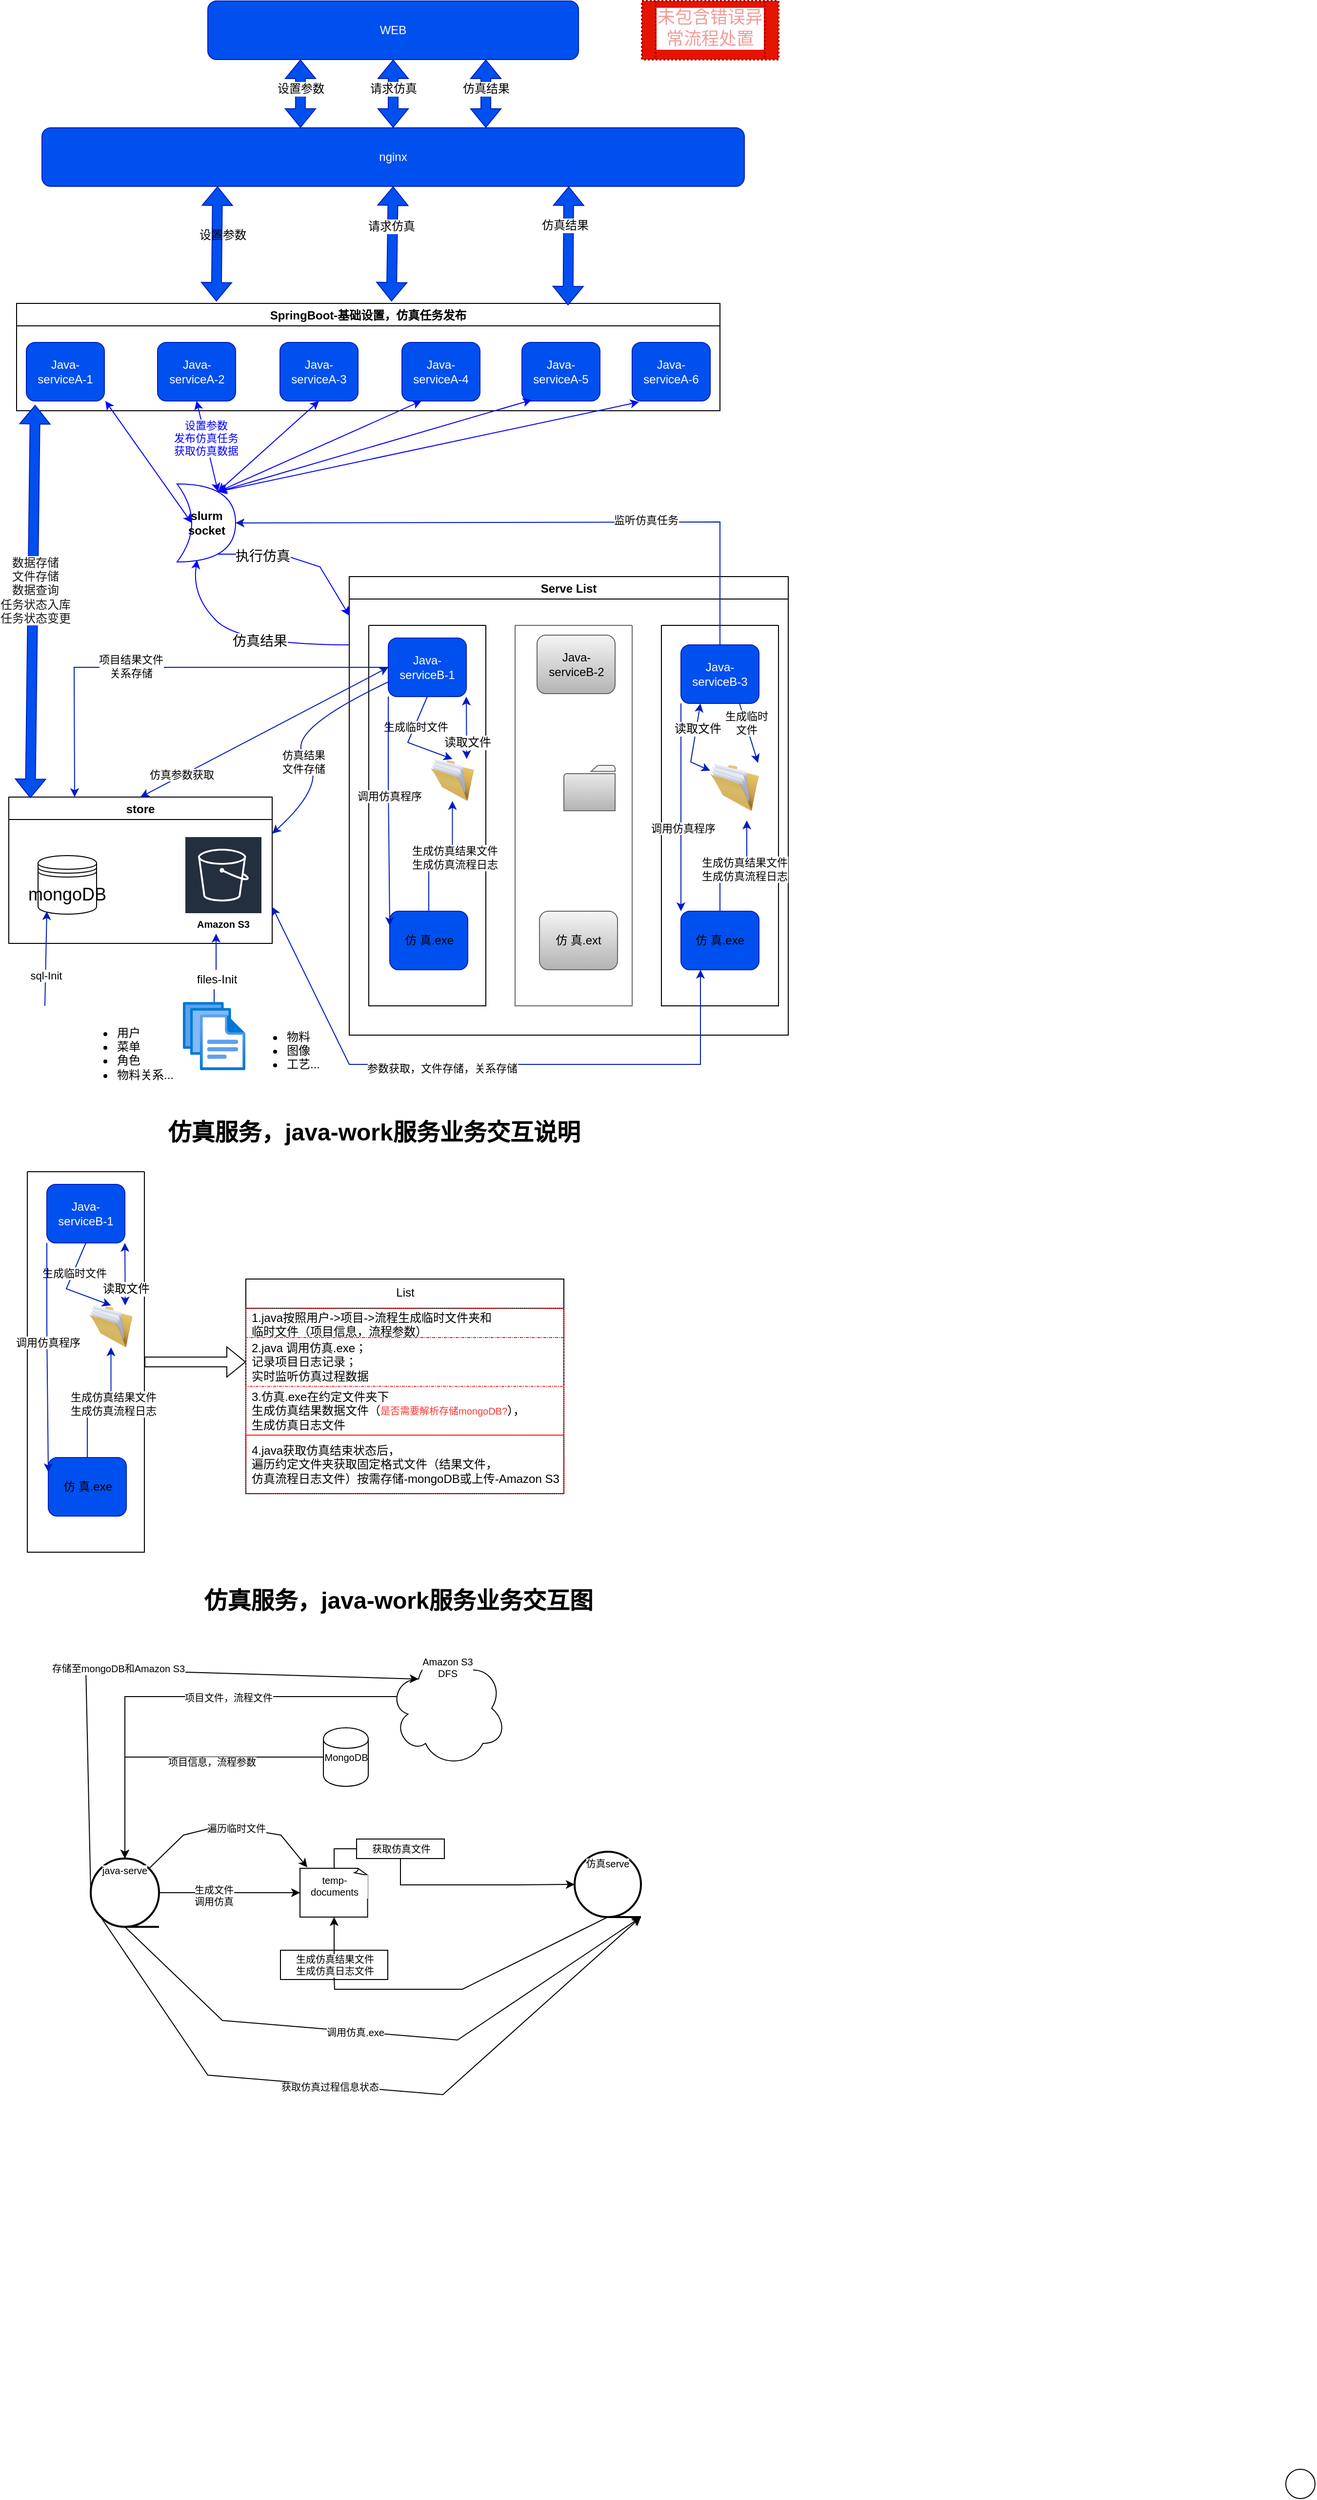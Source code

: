<mxfile version="15.6.6" type="github">
  <diagram id="dEZNfELn5UutX3Va-8kG" name="Page-1">
    <mxGraphModel dx="1350" dy="805" grid="1" gridSize="10" guides="1" tooltips="1" connect="1" arrows="1" fold="1" page="1" pageScale="1" pageWidth="827" pageHeight="1169" math="0" shadow="0">
      <root>
        <mxCell id="0" />
        <mxCell id="1" parent="0" />
        <mxCell id="LqX_0N46ASxj5lr8gC6G-1" value="WEB" style="rounded=1;whiteSpace=wrap;html=1;fontColor=#ffffff;strokeColor=#001DBC;fillColor=#0050ef;" vertex="1" parent="1">
          <mxGeometry x="215" y="50" width="380" height="60" as="geometry" />
        </mxCell>
        <mxCell id="LqX_0N46ASxj5lr8gC6G-2" value="store" style="swimlane;fontColor=default;strokeColor=default;fillColor=default;" vertex="1" parent="1">
          <mxGeometry x="11" y="866" width="270" height="150" as="geometry" />
        </mxCell>
        <mxCell id="LqX_0N46ASxj5lr8gC6G-3" value="mongoDB" style="shape=datastore;whiteSpace=wrap;html=1;fontSize=18;fillColor=default;strokeColor=default;fontColor=default;" vertex="1" parent="LqX_0N46ASxj5lr8gC6G-2">
          <mxGeometry x="30" y="60" width="60" height="60" as="geometry" />
        </mxCell>
        <mxCell id="LqX_0N46ASxj5lr8gC6G-4" value="Amazon S3" style="sketch=0;outlineConnect=0;fontColor=default;gradientColor=none;strokeColor=#ffffff;fillColor=#232F3E;dashed=0;verticalLabelPosition=middle;verticalAlign=bottom;align=center;html=1;whiteSpace=wrap;fontSize=10;fontStyle=1;spacing=3;shape=mxgraph.aws4.productIcon;prIcon=mxgraph.aws4.s3;" vertex="1" parent="LqX_0N46ASxj5lr8gC6G-2">
          <mxGeometry x="180" y="40" width="80" height="100" as="geometry" />
        </mxCell>
        <mxCell id="LqX_0N46ASxj5lr8gC6G-5" value="nginx" style="rounded=1;whiteSpace=wrap;html=1;fontColor=#ffffff;strokeColor=#001DBC;fillColor=#0050ef;" vertex="1" parent="1">
          <mxGeometry x="45" y="180" width="720" height="60" as="geometry" />
        </mxCell>
        <mxCell id="LqX_0N46ASxj5lr8gC6G-6" value="SpringBoot-基础设置，仿真任务发布" style="swimlane;fontColor=default;strokeColor=default;fillColor=default;" vertex="1" parent="1">
          <mxGeometry x="19" y="360" width="721" height="110" as="geometry" />
        </mxCell>
        <mxCell id="LqX_0N46ASxj5lr8gC6G-7" value="Java-serviceA-1" style="rounded=1;whiteSpace=wrap;html=1;fontColor=#ffffff;strokeColor=#001DBC;fillColor=#0050ef;" vertex="1" parent="LqX_0N46ASxj5lr8gC6G-6">
          <mxGeometry x="10" y="40" width="80" height="60" as="geometry" />
        </mxCell>
        <mxCell id="LqX_0N46ASxj5lr8gC6G-8" value="Java-serviceA-2" style="rounded=1;whiteSpace=wrap;html=1;fontColor=#ffffff;strokeColor=#001DBC;fillColor=#0050ef;" vertex="1" parent="LqX_0N46ASxj5lr8gC6G-6">
          <mxGeometry x="144.5" y="40" width="80" height="60" as="geometry" />
        </mxCell>
        <mxCell id="LqX_0N46ASxj5lr8gC6G-9" value="Java-serviceA-3" style="rounded=1;whiteSpace=wrap;html=1;fontColor=#ffffff;strokeColor=#001DBC;fillColor=#0050ef;" vertex="1" parent="LqX_0N46ASxj5lr8gC6G-6">
          <mxGeometry x="270" y="40" width="80" height="60" as="geometry" />
        </mxCell>
        <mxCell id="LqX_0N46ASxj5lr8gC6G-10" value="Java-serviceA-6" style="rounded=1;whiteSpace=wrap;html=1;fontColor=#ffffff;strokeColor=#001DBC;fillColor=#0050ef;" vertex="1" parent="LqX_0N46ASxj5lr8gC6G-6">
          <mxGeometry x="631" y="40" width="80" height="60" as="geometry" />
        </mxCell>
        <mxCell id="LqX_0N46ASxj5lr8gC6G-11" value="Java-serviceA-5" style="rounded=1;whiteSpace=wrap;html=1;fontColor=#ffffff;strokeColor=#001DBC;fillColor=#0050ef;" vertex="1" parent="LqX_0N46ASxj5lr8gC6G-6">
          <mxGeometry x="518" y="40" width="80" height="60" as="geometry" />
        </mxCell>
        <mxCell id="LqX_0N46ASxj5lr8gC6G-12" value="Java-serviceA-4" style="rounded=1;whiteSpace=wrap;html=1;fontColor=#ffffff;strokeColor=#001DBC;fillColor=#0050ef;" vertex="1" parent="LqX_0N46ASxj5lr8gC6G-6">
          <mxGeometry x="395" y="40" width="80" height="60" as="geometry" />
        </mxCell>
        <mxCell id="LqX_0N46ASxj5lr8gC6G-13" value="Serve List" style="swimlane;fontColor=default;strokeColor=default;fillColor=default;" vertex="1" parent="1">
          <mxGeometry x="360" y="640" width="450" height="470" as="geometry" />
        </mxCell>
        <mxCell id="LqX_0N46ASxj5lr8gC6G-14" value="" style="swimlane;startSize=0;fontColor=#333333;strokeColor=#666666;fillColor=#E6E6E6;" vertex="1" parent="LqX_0N46ASxj5lr8gC6G-13">
          <mxGeometry x="170" y="50" width="120" height="390" as="geometry" />
        </mxCell>
        <mxCell id="LqX_0N46ASxj5lr8gC6G-15" value="Java-serviceB-2" style="rounded=1;whiteSpace=wrap;html=1;strokeColor=#666666;fillColor=#f5f5f5;gradientColor=#b3b3b3;fontColor=default;" vertex="1" parent="LqX_0N46ASxj5lr8gC6G-14">
          <mxGeometry x="22.5" y="10" width="80" height="60" as="geometry" />
        </mxCell>
        <mxCell id="LqX_0N46ASxj5lr8gC6G-16" value="仿 真.ext" style="rounded=1;whiteSpace=wrap;html=1;strokeColor=#666666;fillColor=#f5f5f5;gradientColor=#b3b3b3;fontColor=default;" vertex="1" parent="LqX_0N46ASxj5lr8gC6G-14">
          <mxGeometry x="25" y="293" width="80" height="60" as="geometry" />
        </mxCell>
        <mxCell id="LqX_0N46ASxj5lr8gC6G-17" value="" style="sketch=0;pointerEvents=1;shadow=0;dashed=0;html=1;strokeColor=#666666;fillColor=#f5f5f5;labelPosition=center;verticalLabelPosition=bottom;verticalAlign=top;outlineConnect=0;align=center;shape=mxgraph.office.concepts.folder;dashPattern=1 1;labelBackgroundColor=#ffffff;gradientColor=#b3b3b3;fontColor=default;" vertex="1" parent="LqX_0N46ASxj5lr8gC6G-14">
          <mxGeometry x="50" y="143.5" width="52.5" height="46.5" as="geometry" />
        </mxCell>
        <mxCell id="LqX_0N46ASxj5lr8gC6G-18" value="" style="swimlane;startSize=0;fontColor=default;strokeColor=default;fillColor=default;" vertex="1" parent="LqX_0N46ASxj5lr8gC6G-13">
          <mxGeometry x="20" y="50" width="120" height="390" as="geometry" />
        </mxCell>
        <mxCell id="LqX_0N46ASxj5lr8gC6G-19" value="Java-serviceB-1" style="rounded=1;whiteSpace=wrap;html=1;fontColor=#ffffff;strokeColor=#001DBC;fillColor=#0050ef;" vertex="1" parent="LqX_0N46ASxj5lr8gC6G-18">
          <mxGeometry x="20" y="13" width="80" height="60" as="geometry" />
        </mxCell>
        <mxCell id="LqX_0N46ASxj5lr8gC6G-20" value="" style="edgeStyle=orthogonalEdgeStyle;rounded=0;orthogonalLoop=1;jettySize=auto;html=1;labelBackgroundColor=default;fontColor=default;strokeColor=#001DBC;fillColor=#0050ef;" edge="1" parent="LqX_0N46ASxj5lr8gC6G-18" source="LqX_0N46ASxj5lr8gC6G-22" target="LqX_0N46ASxj5lr8gC6G-23">
          <mxGeometry relative="1" as="geometry" />
        </mxCell>
        <mxCell id="LqX_0N46ASxj5lr8gC6G-21" value="生成仿真结果文件&lt;br&gt;生成仿真流程日志" style="edgeLabel;html=1;align=center;verticalAlign=middle;resizable=0;points=[];fontColor=default;" vertex="1" connectable="0" parent="LqX_0N46ASxj5lr8gC6G-20">
          <mxGeometry x="0.181" y="-2" relative="1" as="geometry">
            <mxPoint y="1" as="offset" />
          </mxGeometry>
        </mxCell>
        <mxCell id="LqX_0N46ASxj5lr8gC6G-22" value="仿 真.exe" style="rounded=1;whiteSpace=wrap;html=1;fontColor=default;strokeColor=#001DBC;fillColor=#0050ef;" vertex="1" parent="LqX_0N46ASxj5lr8gC6G-18">
          <mxGeometry x="21.5" y="293" width="80" height="60" as="geometry" />
        </mxCell>
        <mxCell id="LqX_0N46ASxj5lr8gC6G-23" value="" style="image;html=1;image=img/lib/clip_art/general/Full_Folder_128x128.png;shadow=0;dashed=0;labelBackgroundColor=#ffffff;fontColor=default;strokeColor=default;strokeWidth=2;fillColor=none;verticalAlign=top;" vertex="1" parent="LqX_0N46ASxj5lr8gC6G-18">
          <mxGeometry x="56.5" y="137" width="58.5" height="43" as="geometry" />
        </mxCell>
        <mxCell id="LqX_0N46ASxj5lr8gC6G-24" value="" style="endArrow=classic;html=1;rounded=0;labelBackgroundColor=default;fontColor=default;strokeColor=#001DBC;exitX=0.5;exitY=1;exitDx=0;exitDy=0;entryX=0.5;entryY=0;entryDx=0;entryDy=0;fillColor=#0050ef;" edge="1" parent="LqX_0N46ASxj5lr8gC6G-18" source="LqX_0N46ASxj5lr8gC6G-19" target="LqX_0N46ASxj5lr8gC6G-23">
          <mxGeometry width="50" height="50" relative="1" as="geometry">
            <mxPoint x="82.5" y="87" as="sourcePoint" />
            <mxPoint x="22.5" y="137" as="targetPoint" />
            <Array as="points">
              <mxPoint x="40" y="120" />
            </Array>
          </mxGeometry>
        </mxCell>
        <mxCell id="LqX_0N46ASxj5lr8gC6G-25" value="生成临时文件" style="edgeLabel;html=1;align=center;verticalAlign=middle;resizable=0;points=[];fontColor=default;labelBackgroundColor=default;" vertex="1" connectable="0" parent="LqX_0N46ASxj5lr8gC6G-24">
          <mxGeometry x="-0.343" y="1" relative="1" as="geometry">
            <mxPoint as="offset" />
          </mxGeometry>
        </mxCell>
        <mxCell id="LqX_0N46ASxj5lr8gC6G-26" value="" style="endArrow=classic;html=1;rounded=0;labelBackgroundColor=default;fontColor=default;strokeColor=#001DBC;exitX=0;exitY=1;exitDx=0;exitDy=0;entryX=0;entryY=0.25;entryDx=0;entryDy=0;fillColor=#0050ef;" edge="1" parent="LqX_0N46ASxj5lr8gC6G-18" source="LqX_0N46ASxj5lr8gC6G-19" target="LqX_0N46ASxj5lr8gC6G-22">
          <mxGeometry width="50" height="50" relative="1" as="geometry">
            <mxPoint x="70" y="200" as="sourcePoint" />
            <mxPoint x="20" y="250" as="targetPoint" />
            <Array as="points">
              <mxPoint x="20" y="160" />
            </Array>
          </mxGeometry>
        </mxCell>
        <mxCell id="LqX_0N46ASxj5lr8gC6G-27" value="调用仿真程序" style="edgeLabel;html=1;align=center;verticalAlign=middle;resizable=0;points=[];fontColor=default;" vertex="1" connectable="0" parent="LqX_0N46ASxj5lr8gC6G-26">
          <mxGeometry x="-0.132" y="1" relative="1" as="geometry">
            <mxPoint as="offset" />
          </mxGeometry>
        </mxCell>
        <mxCell id="LqX_0N46ASxj5lr8gC6G-28" value="" style="endArrow=classic;startArrow=classic;html=1;rounded=0;labelBackgroundColor=default;fontSize=12;fontColor=default;strokeColor=#001DBC;entryX=1;entryY=1;entryDx=0;entryDy=0;exitX=0.75;exitY=0;exitDx=0;exitDy=0;fillColor=#0050ef;" edge="1" parent="LqX_0N46ASxj5lr8gC6G-18" source="LqX_0N46ASxj5lr8gC6G-23" target="LqX_0N46ASxj5lr8gC6G-19">
          <mxGeometry width="50" height="50" relative="1" as="geometry">
            <mxPoint x="90" y="130" as="sourcePoint" />
            <mxPoint x="140" y="80" as="targetPoint" />
          </mxGeometry>
        </mxCell>
        <mxCell id="LqX_0N46ASxj5lr8gC6G-29" value="读取文件" style="edgeLabel;html=1;align=center;verticalAlign=middle;resizable=0;points=[];fontSize=12;fontColor=default;labelBackgroundColor=default;" vertex="1" connectable="0" parent="LqX_0N46ASxj5lr8gC6G-28">
          <mxGeometry x="-0.446" relative="1" as="geometry">
            <mxPoint as="offset" />
          </mxGeometry>
        </mxCell>
        <mxCell id="LqX_0N46ASxj5lr8gC6G-30" value="" style="swimlane;startSize=0;fontColor=default;strokeColor=default;fillColor=default;" vertex="1" parent="LqX_0N46ASxj5lr8gC6G-13">
          <mxGeometry x="320" y="50" width="120" height="390" as="geometry" />
        </mxCell>
        <mxCell id="LqX_0N46ASxj5lr8gC6G-31" value="Java-serviceB-3" style="rounded=1;whiteSpace=wrap;html=1;strokeColor=#001DBC;fillColor=#0050ef;fontColor=#ffffff;" vertex="1" parent="LqX_0N46ASxj5lr8gC6G-30">
          <mxGeometry x="20" y="20" width="80" height="60" as="geometry" />
        </mxCell>
        <mxCell id="LqX_0N46ASxj5lr8gC6G-32" value="仿 真.exe" style="rounded=1;whiteSpace=wrap;html=1;strokeColor=#001DBC;fillColor=#0050ef;fontColor=default;" vertex="1" parent="LqX_0N46ASxj5lr8gC6G-30">
          <mxGeometry x="20" y="293" width="80" height="60" as="geometry" />
        </mxCell>
        <mxCell id="LqX_0N46ASxj5lr8gC6G-33" value="" style="image;html=1;image=img/lib/clip_art/general/Full_Folder_128x128.png;shadow=0;dashed=0;labelBackgroundColor=#ffffff;fontColor=default;strokeColor=default;strokeWidth=2;fillColor=none;verticalAlign=top;" vertex="1" parent="LqX_0N46ASxj5lr8gC6G-30">
          <mxGeometry x="50" y="132" width="50" height="68" as="geometry" />
        </mxCell>
        <mxCell id="LqX_0N46ASxj5lr8gC6G-34" value="" style="endArrow=classic;html=1;rounded=0;labelBackgroundColor=default;fontColor=default;strokeColor=#001DBC;exitX=0.75;exitY=1;exitDx=0;exitDy=0;entryX=0.98;entryY=0.132;entryDx=0;entryDy=0;fillColor=#0050ef;entryPerimeter=0;" edge="1" parent="LqX_0N46ASxj5lr8gC6G-30" source="LqX_0N46ASxj5lr8gC6G-31" target="LqX_0N46ASxj5lr8gC6G-33">
          <mxGeometry width="50" height="50" relative="1" as="geometry">
            <mxPoint x="69.25" y="90" as="sourcePoint" />
            <mxPoint x="100" y="154" as="targetPoint" />
          </mxGeometry>
        </mxCell>
        <mxCell id="LqX_0N46ASxj5lr8gC6G-35" value="生成临时&lt;br&gt;文件" style="edgeLabel;html=1;align=center;verticalAlign=middle;resizable=0;points=[];fontColor=default;labelBackgroundColor=default;" vertex="1" connectable="0" parent="LqX_0N46ASxj5lr8gC6G-34">
          <mxGeometry x="-0.343" y="1" relative="1" as="geometry">
            <mxPoint as="offset" />
          </mxGeometry>
        </mxCell>
        <mxCell id="LqX_0N46ASxj5lr8gC6G-36" value="" style="edgeStyle=orthogonalEdgeStyle;rounded=0;orthogonalLoop=1;jettySize=auto;html=1;labelBackgroundColor=default;fontColor=default;strokeColor=#001DBC;fillColor=#0050ef;entryX=0.75;entryY=1;entryDx=0;entryDy=0;exitX=0.5;exitY=0;exitDx=0;exitDy=0;" edge="1" parent="LqX_0N46ASxj5lr8gC6G-30" source="LqX_0N46ASxj5lr8gC6G-32" target="LqX_0N46ASxj5lr8gC6G-33">
          <mxGeometry relative="1" as="geometry">
            <mxPoint x="50" y="303" as="sourcePoint" />
            <mxPoint x="79.3" y="190" as="targetPoint" />
          </mxGeometry>
        </mxCell>
        <mxCell id="LqX_0N46ASxj5lr8gC6G-37" value="生成仿真结果文件&lt;br&gt;生成仿真流程日志" style="edgeLabel;html=1;align=center;verticalAlign=middle;resizable=0;points=[];fontColor=default;" vertex="1" connectable="0" parent="LqX_0N46ASxj5lr8gC6G-36">
          <mxGeometry x="0.181" y="-2" relative="1" as="geometry">
            <mxPoint y="1" as="offset" />
          </mxGeometry>
        </mxCell>
        <mxCell id="LqX_0N46ASxj5lr8gC6G-38" value="" style="endArrow=classic;html=1;rounded=0;labelBackgroundColor=default;fontColor=default;strokeColor=#001DBC;exitX=0;exitY=1;exitDx=0;exitDy=0;entryX=0;entryY=0;entryDx=0;entryDy=0;fillColor=#0050ef;" edge="1" parent="LqX_0N46ASxj5lr8gC6G-30" source="LqX_0N46ASxj5lr8gC6G-31" target="LqX_0N46ASxj5lr8gC6G-32">
          <mxGeometry width="50" height="50" relative="1" as="geometry">
            <mxPoint x="60" y="130" as="sourcePoint" />
            <mxPoint x="10" y="180" as="targetPoint" />
          </mxGeometry>
        </mxCell>
        <mxCell id="LqX_0N46ASxj5lr8gC6G-39" value="调用仿真程序" style="edgeLabel;html=1;align=center;verticalAlign=middle;resizable=0;points=[];fontColor=default;" vertex="1" connectable="0" parent="LqX_0N46ASxj5lr8gC6G-38">
          <mxGeometry x="0.202" y="2" relative="1" as="geometry">
            <mxPoint as="offset" />
          </mxGeometry>
        </mxCell>
        <mxCell id="LqX_0N46ASxj5lr8gC6G-40" value="" style="endArrow=classic;startArrow=classic;html=1;rounded=0;labelBackgroundColor=default;fontSize=12;fontColor=default;strokeColor=#001DBC;entryX=0.25;entryY=1;entryDx=0;entryDy=0;fillColor=#0050ef;exitX=0;exitY=0.25;exitDx=0;exitDy=0;" edge="1" parent="LqX_0N46ASxj5lr8gC6G-30" source="LqX_0N46ASxj5lr8gC6G-33" target="LqX_0N46ASxj5lr8gC6G-31">
          <mxGeometry width="50" height="50" relative="1" as="geometry">
            <mxPoint x="30" y="150" as="sourcePoint" />
            <mxPoint x="80" y="100" as="targetPoint" />
            <Array as="points">
              <mxPoint x="30" y="140" />
            </Array>
          </mxGeometry>
        </mxCell>
        <mxCell id="LqX_0N46ASxj5lr8gC6G-41" value="读取文件" style="edgeLabel;html=1;align=center;verticalAlign=middle;resizable=0;points=[];fontSize=12;fontColor=default;labelBackgroundColor=default;" vertex="1" connectable="0" parent="LqX_0N46ASxj5lr8gC6G-40">
          <mxGeometry x="0.378" relative="1" as="geometry">
            <mxPoint x="1" as="offset" />
          </mxGeometry>
        </mxCell>
        <mxCell id="LqX_0N46ASxj5lr8gC6G-45" value="" style="shape=flexArrow;endArrow=classic;startArrow=classic;html=1;rounded=0;labelBackgroundColor=default;fontColor=default;strokeColor=#001DBC;entryX=0.5;entryY=1;entryDx=0;entryDy=0;fillColor=#0050ef;" edge="1" parent="1" source="LqX_0N46ASxj5lr8gC6G-5" target="LqX_0N46ASxj5lr8gC6G-1">
          <mxGeometry width="100" height="100" relative="1" as="geometry">
            <mxPoint x="355" y="240" as="sourcePoint" />
            <mxPoint x="455" y="140" as="targetPoint" />
          </mxGeometry>
        </mxCell>
        <mxCell id="LqX_0N46ASxj5lr8gC6G-46" value="请求仿真" style="edgeLabel;html=1;align=center;verticalAlign=middle;resizable=0;points=[];fontSize=12;fontColor=default;labelBackgroundColor=default;" vertex="1" connectable="0" parent="LqX_0N46ASxj5lr8gC6G-45">
          <mxGeometry x="0.286" y="-4" relative="1" as="geometry">
            <mxPoint x="-4" y="5" as="offset" />
          </mxGeometry>
        </mxCell>
        <mxCell id="LqX_0N46ASxj5lr8gC6G-47" value="" style="shape=flexArrow;endArrow=classic;startArrow=classic;html=1;rounded=0;labelBackgroundColor=default;fontColor=default;strokeColor=#001DBC;entryX=0.5;entryY=1;entryDx=0;entryDy=0;fillColor=#0050ef;" edge="1" parent="1">
          <mxGeometry width="100" height="100" relative="1" as="geometry">
            <mxPoint x="500" y="180" as="sourcePoint" />
            <mxPoint x="500" y="110" as="targetPoint" />
          </mxGeometry>
        </mxCell>
        <mxCell id="LqX_0N46ASxj5lr8gC6G-48" value="仿真结果" style="edgeLabel;html=1;align=center;verticalAlign=middle;resizable=0;points=[];fontSize=12;fontColor=default;labelBackgroundColor=default;" vertex="1" connectable="0" parent="LqX_0N46ASxj5lr8gC6G-47">
          <mxGeometry x="0.629" y="-8" relative="1" as="geometry">
            <mxPoint x="-8" y="17" as="offset" />
          </mxGeometry>
        </mxCell>
        <mxCell id="LqX_0N46ASxj5lr8gC6G-49" value="" style="shape=flexArrow;endArrow=classic;startArrow=classic;html=1;rounded=0;labelBackgroundColor=default;fontColor=default;strokeColor=#001DBC;entryX=0.5;entryY=1;entryDx=0;entryDy=0;exitX=0.533;exitY=-0.018;exitDx=0;exitDy=0;fillColor=#0050ef;exitPerimeter=0;" edge="1" parent="1" source="LqX_0N46ASxj5lr8gC6G-6" target="LqX_0N46ASxj5lr8gC6G-5">
          <mxGeometry width="100" height="100" relative="1" as="geometry">
            <mxPoint x="300" y="350" as="sourcePoint" />
            <mxPoint x="400" y="250" as="targetPoint" />
          </mxGeometry>
        </mxCell>
        <mxCell id="LqX_0N46ASxj5lr8gC6G-50" value="请求仿真" style="edgeLabel;html=1;align=center;verticalAlign=middle;resizable=0;points=[];fontSize=12;fontColor=default;" vertex="1" connectable="0" parent="LqX_0N46ASxj5lr8gC6G-49">
          <mxGeometry x="0.305" y="2" relative="1" as="geometry">
            <mxPoint as="offset" />
          </mxGeometry>
        </mxCell>
        <mxCell id="LqX_0N46ASxj5lr8gC6G-51" value="" style="shape=flexArrow;endArrow=classic;startArrow=classic;html=1;rounded=0;labelBackgroundColor=default;fontColor=default;strokeColor=#001DBC;entryX=0.75;entryY=1;entryDx=0;entryDy=0;exitX=0.784;exitY=0.018;exitDx=0;exitDy=0;fillColor=#0050ef;exitPerimeter=0;" edge="1" parent="1" source="LqX_0N46ASxj5lr8gC6G-6" target="LqX_0N46ASxj5lr8gC6G-5">
          <mxGeometry width="100" height="100" relative="1" as="geometry">
            <mxPoint x="400" y="350" as="sourcePoint" />
            <mxPoint x="500" y="250" as="targetPoint" />
          </mxGeometry>
        </mxCell>
        <mxCell id="LqX_0N46ASxj5lr8gC6G-52" value="仿真结果" style="edgeLabel;html=1;align=center;verticalAlign=middle;resizable=0;points=[];fontSize=12;fontColor=default;" vertex="1" connectable="0" parent="LqX_0N46ASxj5lr8gC6G-51">
          <mxGeometry x="0.344" y="4" relative="1" as="geometry">
            <mxPoint as="offset" />
          </mxGeometry>
        </mxCell>
        <mxCell id="LqX_0N46ASxj5lr8gC6G-55" value="" style="curved=1;endArrow=classic;html=1;rounded=0;labelBackgroundColor=default;fontColor=default;strokeColor=#001DBC;exitX=0;exitY=0.75;exitDx=0;exitDy=0;entryX=1;entryY=0.25;entryDx=0;entryDy=0;fillColor=#0050ef;" edge="1" parent="1" source="LqX_0N46ASxj5lr8gC6G-19" target="LqX_0N46ASxj5lr8gC6G-2">
          <mxGeometry width="50" height="50" relative="1" as="geometry">
            <mxPoint x="340" y="800" as="sourcePoint" />
            <mxPoint x="290" y="850" as="targetPoint" />
            <Array as="points">
              <mxPoint x="290" y="800" />
              <mxPoint x="340" y="850" />
            </Array>
          </mxGeometry>
        </mxCell>
        <mxCell id="LqX_0N46ASxj5lr8gC6G-56" value="仿真结果&lt;br&gt;文件存储" style="edgeLabel;html=1;align=center;verticalAlign=middle;resizable=0;points=[];fontColor=default;" vertex="1" connectable="0" parent="LqX_0N46ASxj5lr8gC6G-55">
          <mxGeometry x="0.171" y="-6" relative="1" as="geometry">
            <mxPoint y="-1" as="offset" />
          </mxGeometry>
        </mxCell>
        <mxCell id="LqX_0N46ASxj5lr8gC6G-57" value="" style="endArrow=classic;html=1;rounded=0;labelBackgroundColor=default;fontColor=default;strokeColor=#001DBC;exitX=0.5;exitY=0;exitDx=0;exitDy=0;entryX=1;entryY=0.5;entryDx=0;entryDy=0;entryPerimeter=0;fillColor=#0050ef;" edge="1" parent="1" source="LqX_0N46ASxj5lr8gC6G-31" target="LqX_0N46ASxj5lr8gC6G-129">
          <mxGeometry width="50" height="50" relative="1" as="geometry">
            <mxPoint x="710" y="580" as="sourcePoint" />
            <mxPoint x="253.5" y="584" as="targetPoint" />
            <Array as="points">
              <mxPoint x="740" y="584" />
            </Array>
          </mxGeometry>
        </mxCell>
        <mxCell id="LqX_0N46ASxj5lr8gC6G-58" value="监听仿真任务" style="edgeLabel;html=1;align=center;verticalAlign=middle;resizable=0;points=[];fontColor=default;" vertex="1" connectable="0" parent="LqX_0N46ASxj5lr8gC6G-57">
          <mxGeometry x="-0.35" y="-2" relative="1" as="geometry">
            <mxPoint as="offset" />
          </mxGeometry>
        </mxCell>
        <mxCell id="LqX_0N46ASxj5lr8gC6G-59" value="" style="endArrow=classic;html=1;rounded=0;labelBackgroundColor=default;fontColor=default;strokeColor=#001DBC;exitX=0;exitY=0.5;exitDx=0;exitDy=0;entryX=0.25;entryY=0;entryDx=0;entryDy=0;fillColor=#0050ef;" edge="1" parent="1" source="LqX_0N46ASxj5lr8gC6G-19" target="LqX_0N46ASxj5lr8gC6G-2">
          <mxGeometry width="50" height="50" relative="1" as="geometry">
            <mxPoint x="30" y="810" as="sourcePoint" />
            <mxPoint x="80" y="740" as="targetPoint" />
            <Array as="points">
              <mxPoint x="78" y="733" />
            </Array>
          </mxGeometry>
        </mxCell>
        <mxCell id="LqX_0N46ASxj5lr8gC6G-60" value="项目结果文件&lt;br&gt;关系存储" style="edgeLabel;html=1;align=center;verticalAlign=middle;resizable=0;points=[];fontColor=default;" vertex="1" connectable="0" parent="LqX_0N46ASxj5lr8gC6G-59">
          <mxGeometry x="0.16" y="-1" relative="1" as="geometry">
            <mxPoint as="offset" />
          </mxGeometry>
        </mxCell>
        <mxCell id="LqX_0N46ASxj5lr8gC6G-61" value="" style="endArrow=classic;startArrow=classic;html=1;rounded=0;labelBackgroundColor=default;fontColor=default;strokeColor=#001DBC;entryX=0;entryY=0.5;entryDx=0;entryDy=0;exitX=0.5;exitY=0;exitDx=0;exitDy=0;fillColor=#0050ef;" edge="1" parent="1" source="LqX_0N46ASxj5lr8gC6G-2" target="LqX_0N46ASxj5lr8gC6G-19">
          <mxGeometry width="50" height="50" relative="1" as="geometry">
            <mxPoint x="170" y="850" as="sourcePoint" />
            <mxPoint x="220" y="800" as="targetPoint" />
          </mxGeometry>
        </mxCell>
        <mxCell id="LqX_0N46ASxj5lr8gC6G-62" value="仿真参数获取" style="edgeLabel;html=1;align=center;verticalAlign=middle;resizable=0;points=[];fontColor=default;" vertex="1" connectable="0" parent="LqX_0N46ASxj5lr8gC6G-61">
          <mxGeometry x="-0.668" y="1" relative="1" as="geometry">
            <mxPoint as="offset" />
          </mxGeometry>
        </mxCell>
        <mxCell id="LqX_0N46ASxj5lr8gC6G-63" value="" style="endArrow=classic;startArrow=classic;html=1;rounded=0;labelBackgroundColor=default;fontColor=default;strokeColor=#001DBC;entryX=0.25;entryY=1;entryDx=0;entryDy=0;exitX=1;exitY=0.75;exitDx=0;exitDy=0;fillColor=#0050ef;" edge="1" parent="1" source="LqX_0N46ASxj5lr8gC6G-2" target="LqX_0N46ASxj5lr8gC6G-32">
          <mxGeometry width="50" height="50" relative="1" as="geometry">
            <mxPoint x="690" y="1093" as="sourcePoint" />
            <mxPoint x="740" y="1043" as="targetPoint" />
            <Array as="points">
              <mxPoint x="360" y="1140" />
              <mxPoint x="590" y="1140" />
              <mxPoint x="720" y="1140" />
            </Array>
          </mxGeometry>
        </mxCell>
        <mxCell id="LqX_0N46ASxj5lr8gC6G-64" value="参数获取，文件存储，关系存储" style="edgeLabel;html=1;align=center;verticalAlign=middle;resizable=0;points=[];fontColor=default;labelBackgroundColor=default;" vertex="1" connectable="0" parent="LqX_0N46ASxj5lr8gC6G-63">
          <mxGeometry x="-0.138" y="-4" relative="1" as="geometry">
            <mxPoint as="offset" />
          </mxGeometry>
        </mxCell>
        <mxCell id="LqX_0N46ASxj5lr8gC6G-65" value="" style="shape=image;html=1;verticalAlign=top;verticalLabelPosition=bottom;labelBackgroundColor=#ffffff;imageAspect=0;aspect=fixed;image=https://cdn1.iconfinder.com/data/icons/hawcons/32/699166-icon-89-document-file-sql-128.png;shadow=0;dashed=1;dashPattern=1 1;fontColor=default;strokeColor=default;strokeWidth=2;fillColor=default;" vertex="1" parent="1">
          <mxGeometry x="13" y="1080" width="70" height="70" as="geometry" />
        </mxCell>
        <mxCell id="LqX_0N46ASxj5lr8gC6G-66" value="" style="endArrow=classic;html=1;rounded=0;labelBackgroundColor=default;fontColor=default;strokeColor=#001DBC;exitX=0.5;exitY=0;exitDx=0;exitDy=0;entryX=0.15;entryY=0.95;entryDx=0;entryDy=0;entryPerimeter=0;fillColor=#0050ef;" edge="1" parent="1" source="LqX_0N46ASxj5lr8gC6G-65" target="LqX_0N46ASxj5lr8gC6G-3">
          <mxGeometry width="50" height="50" relative="1" as="geometry">
            <mxPoint x="90" y="1090" as="sourcePoint" />
            <mxPoint x="140" y="1040" as="targetPoint" />
          </mxGeometry>
        </mxCell>
        <mxCell id="LqX_0N46ASxj5lr8gC6G-67" value="sql-Init" style="edgeLabel;html=1;align=center;verticalAlign=middle;resizable=0;points=[];fontColor=default;" vertex="1" connectable="0" parent="LqX_0N46ASxj5lr8gC6G-66">
          <mxGeometry x="-0.361" relative="1" as="geometry">
            <mxPoint as="offset" />
          </mxGeometry>
        </mxCell>
        <mxCell id="LqX_0N46ASxj5lr8gC6G-68" value="" style="edgeStyle=orthogonalEdgeStyle;rounded=0;orthogonalLoop=1;jettySize=auto;html=1;labelBackgroundColor=default;fontColor=default;strokeColor=#001DBC;fillColor=#0050ef;startArrow=none;" edge="1" parent="1" source="LqX_0N46ASxj5lr8gC6G-70" target="LqX_0N46ASxj5lr8gC6G-4">
          <mxGeometry relative="1" as="geometry">
            <Array as="points">
              <mxPoint x="231" y="1050" />
            </Array>
          </mxGeometry>
        </mxCell>
        <mxCell id="LqX_0N46ASxj5lr8gC6G-69" value="" style="aspect=fixed;html=1;points=[];align=center;image;fontSize=12;image=img/lib/azure2/general/Files.svg;shadow=0;dashed=1;dashPattern=1 1;labelBackgroundColor=default;fontColor=default;strokeColor=default;strokeWidth=2;fillColor=default;" vertex="1" parent="1">
          <mxGeometry x="189.5" y="1076" width="64" height="70" as="geometry" />
        </mxCell>
        <mxCell id="LqX_0N46ASxj5lr8gC6G-70" value="files-Init" style="text;html=1;align=center;verticalAlign=middle;resizable=0;points=[];autosize=1;strokeColor=none;fillColor=none;fontColor=default;" vertex="1" parent="1">
          <mxGeometry x="193.5" y="1043" width="60" height="20" as="geometry" />
        </mxCell>
        <mxCell id="LqX_0N46ASxj5lr8gC6G-71" value="" style="edgeStyle=orthogonalEdgeStyle;rounded=0;orthogonalLoop=1;jettySize=auto;html=1;labelBackgroundColor=default;fontColor=default;strokeColor=#001DBC;fillColor=#0050ef;endArrow=none;" edge="1" parent="1" source="LqX_0N46ASxj5lr8gC6G-69" target="LqX_0N46ASxj5lr8gC6G-70">
          <mxGeometry relative="1" as="geometry">
            <mxPoint x="231" y="1080" as="sourcePoint" />
            <mxPoint x="231" y="1006" as="targetPoint" />
            <Array as="points">
              <mxPoint x="231" y="1050" />
            </Array>
          </mxGeometry>
        </mxCell>
        <mxCell id="LqX_0N46ASxj5lr8gC6G-72" value="&lt;font style=&quot;font-size: 18px&quot; color=&quot;#f19c99&quot;&gt;未包含错误异常流程处置&lt;/font&gt;" style="shape=process;whiteSpace=wrap;html=1;backgroundOutline=1;shadow=0;dashed=1;dashPattern=1 1;labelBackgroundColor=default;strokeWidth=2;verticalAlign=top;perimeterSpacing=1;fillColor=#e51400;strokeColor=#B20000;fontColor=#ffffff;" vertex="1" parent="1">
          <mxGeometry x="660" y="50" width="140" height="60" as="geometry" />
        </mxCell>
        <mxCell id="LqX_0N46ASxj5lr8gC6G-73" value="" style="shape=flexArrow;endArrow=classic;startArrow=classic;html=1;rounded=0;labelBackgroundColor=default;fontSize=18;fontColor=#3333FF;strokeColor=#001DBC;entryX=0.113;entryY=1.067;entryDx=0;entryDy=0;exitX=0.078;exitY=0.007;exitDx=0;exitDy=0;exitPerimeter=0;fillColor=#0050ef;entryPerimeter=0;" edge="1" parent="1" target="LqX_0N46ASxj5lr8gC6G-7">
          <mxGeometry width="100" height="100" relative="1" as="geometry">
            <mxPoint x="33.06" y="867.05" as="sourcePoint" />
            <mxPoint x="51" y="460" as="targetPoint" />
          </mxGeometry>
        </mxCell>
        <mxCell id="LqX_0N46ASxj5lr8gC6G-74" value="数据存储&lt;br style=&quot;font-size: 12px&quot;&gt;文件存储&lt;br&gt;数据查询&lt;br&gt;任务状态入库&lt;br&gt;任务状态变更" style="edgeLabel;html=1;align=center;verticalAlign=middle;resizable=0;points=[];fontSize=12;fontColor=#1A1A1A;labelBackgroundColor=default;" vertex="1" connectable="0" parent="LqX_0N46ASxj5lr8gC6G-73">
          <mxGeometry x="0.058" y="-2" relative="1" as="geometry">
            <mxPoint as="offset" />
          </mxGeometry>
        </mxCell>
        <mxCell id="LqX_0N46ASxj5lr8gC6G-75" value="&lt;ul&gt;&lt;li&gt;用户&lt;/li&gt;&lt;li&gt;菜单&amp;nbsp;&lt;/li&gt;&lt;li&gt;角色&lt;/li&gt;&lt;li&gt;物料关系...&lt;/li&gt;&lt;/ul&gt;" style="text;strokeColor=none;fillColor=none;html=1;whiteSpace=wrap;verticalAlign=middle;overflow=hidden;shadow=0;dashed=1;dashPattern=1 1;labelBackgroundColor=default;fontSize=12;fontColor=default;" vertex="1" parent="1">
          <mxGeometry x="80" y="1086" width="100" height="74" as="geometry" />
        </mxCell>
        <mxCell id="LqX_0N46ASxj5lr8gC6G-76" value="&lt;ul&gt;&lt;li&gt;物料&lt;/li&gt;&lt;li&gt;图像&lt;/li&gt;&lt;li&gt;工艺...&lt;/li&gt;&lt;/ul&gt;" style="text;strokeColor=none;fillColor=none;html=1;whiteSpace=wrap;verticalAlign=middle;overflow=hidden;shadow=0;dashed=1;dashPattern=1 1;labelBackgroundColor=default;fontSize=12;fontColor=default;" vertex="1" parent="1">
          <mxGeometry x="254" y="1090" width="90" height="60" as="geometry" />
        </mxCell>
        <mxCell id="LqX_0N46ASxj5lr8gC6G-77" value="" style="shape=flexArrow;endArrow=classic;startArrow=classic;html=1;rounded=0;labelBackgroundColor=default;fontSize=12;fontColor=default;strokeColor=#001DBC;entryX=0.25;entryY=1;entryDx=0;entryDy=0;fillColor=#0050ef;exitX=0.284;exitY=-0.018;exitDx=0;exitDy=0;exitPerimeter=0;" edge="1" parent="1" source="LqX_0N46ASxj5lr8gC6G-6" target="LqX_0N46ASxj5lr8gC6G-5">
          <mxGeometry width="100" height="100" relative="1" as="geometry">
            <mxPoint x="225" y="350" as="sourcePoint" />
            <mxPoint x="360" y="260" as="targetPoint" />
          </mxGeometry>
        </mxCell>
        <mxCell id="LqX_0N46ASxj5lr8gC6G-78" value="" style="shape=flexArrow;endArrow=classic;startArrow=classic;html=1;rounded=0;labelBackgroundColor=default;fontSize=12;fontColor=default;strokeColor=#001DBC;entryX=0.25;entryY=1;entryDx=0;entryDy=0;exitX=0.368;exitY=0;exitDx=0;exitDy=0;exitPerimeter=0;fillColor=#0050ef;" edge="1" parent="1" source="LqX_0N46ASxj5lr8gC6G-5" target="LqX_0N46ASxj5lr8gC6G-1">
          <mxGeometry width="100" height="100" relative="1" as="geometry">
            <mxPoint x="110" y="210" as="sourcePoint" />
            <mxPoint x="210" y="110" as="targetPoint" />
          </mxGeometry>
        </mxCell>
        <mxCell id="LqX_0N46ASxj5lr8gC6G-79" value="设置参数" style="edgeLabel;html=1;align=center;verticalAlign=middle;resizable=0;points=[];fontSize=12;fontColor=default;labelBackgroundColor=default;" vertex="1" connectable="0" parent="LqX_0N46ASxj5lr8gC6G-78">
          <mxGeometry x="0.286" y="-4" relative="1" as="geometry">
            <mxPoint x="-4" y="5" as="offset" />
          </mxGeometry>
        </mxCell>
        <mxCell id="LqX_0N46ASxj5lr8gC6G-80" value="设置参数" style="text;html=1;align=center;verticalAlign=middle;resizable=0;points=[];autosize=1;strokeColor=none;fillColor=none;fontSize=12;fontColor=default;" vertex="1" parent="1">
          <mxGeometry x="200" y="280" width="60" height="20" as="geometry" />
        </mxCell>
        <mxCell id="LqX_0N46ASxj5lr8gC6G-82" value="" style="swimlane;startSize=0;fontColor=default;strokeColor=default;fillColor=default;" vertex="1" parent="1">
          <mxGeometry x="30" y="1250" width="120" height="390" as="geometry" />
        </mxCell>
        <mxCell id="LqX_0N46ASxj5lr8gC6G-83" value="Java-serviceB-1" style="rounded=1;whiteSpace=wrap;html=1;fontColor=#ffffff;strokeColor=#001DBC;fillColor=#0050ef;" vertex="1" parent="LqX_0N46ASxj5lr8gC6G-82">
          <mxGeometry x="20" y="13" width="80" height="60" as="geometry" />
        </mxCell>
        <mxCell id="LqX_0N46ASxj5lr8gC6G-84" value="" style="edgeStyle=orthogonalEdgeStyle;rounded=0;orthogonalLoop=1;jettySize=auto;html=1;labelBackgroundColor=default;fontColor=default;strokeColor=#001DBC;fillColor=#0050ef;" edge="1" parent="LqX_0N46ASxj5lr8gC6G-82" source="LqX_0N46ASxj5lr8gC6G-86" target="LqX_0N46ASxj5lr8gC6G-87">
          <mxGeometry relative="1" as="geometry" />
        </mxCell>
        <mxCell id="LqX_0N46ASxj5lr8gC6G-85" value="生成仿真结果文件&lt;br&gt;生成仿真流程日志" style="edgeLabel;html=1;align=center;verticalAlign=middle;resizable=0;points=[];fontColor=default;" vertex="1" connectable="0" parent="LqX_0N46ASxj5lr8gC6G-84">
          <mxGeometry x="0.181" y="-2" relative="1" as="geometry">
            <mxPoint y="1" as="offset" />
          </mxGeometry>
        </mxCell>
        <mxCell id="LqX_0N46ASxj5lr8gC6G-86" value="仿 真.exe" style="rounded=1;whiteSpace=wrap;html=1;fontColor=default;strokeColor=#001DBC;fillColor=#0050ef;" vertex="1" parent="LqX_0N46ASxj5lr8gC6G-82">
          <mxGeometry x="21.5" y="293" width="80" height="60" as="geometry" />
        </mxCell>
        <mxCell id="LqX_0N46ASxj5lr8gC6G-87" value="" style="image;html=1;image=img/lib/clip_art/general/Full_Folder_128x128.png;shadow=0;dashed=0;labelBackgroundColor=#ffffff;fontColor=default;strokeColor=default;strokeWidth=2;fillColor=none;verticalAlign=top;" vertex="1" parent="LqX_0N46ASxj5lr8gC6G-82">
          <mxGeometry x="56.5" y="137" width="58.5" height="43" as="geometry" />
        </mxCell>
        <mxCell id="LqX_0N46ASxj5lr8gC6G-88" value="" style="endArrow=classic;html=1;rounded=0;labelBackgroundColor=default;fontColor=default;strokeColor=#001DBC;exitX=0.5;exitY=1;exitDx=0;exitDy=0;entryX=0.5;entryY=0;entryDx=0;entryDy=0;fillColor=#0050ef;" edge="1" parent="LqX_0N46ASxj5lr8gC6G-82" source="LqX_0N46ASxj5lr8gC6G-83" target="LqX_0N46ASxj5lr8gC6G-87">
          <mxGeometry width="50" height="50" relative="1" as="geometry">
            <mxPoint x="82.5" y="87" as="sourcePoint" />
            <mxPoint x="22.5" y="137" as="targetPoint" />
            <Array as="points">
              <mxPoint x="40" y="120" />
            </Array>
          </mxGeometry>
        </mxCell>
        <mxCell id="LqX_0N46ASxj5lr8gC6G-89" value="生成临时文件" style="edgeLabel;html=1;align=center;verticalAlign=middle;resizable=0;points=[];fontColor=default;labelBackgroundColor=default;" vertex="1" connectable="0" parent="LqX_0N46ASxj5lr8gC6G-88">
          <mxGeometry x="-0.343" y="1" relative="1" as="geometry">
            <mxPoint as="offset" />
          </mxGeometry>
        </mxCell>
        <mxCell id="LqX_0N46ASxj5lr8gC6G-90" value="" style="endArrow=classic;html=1;rounded=0;labelBackgroundColor=default;fontColor=default;strokeColor=#001DBC;exitX=0;exitY=1;exitDx=0;exitDy=0;entryX=0;entryY=0.25;entryDx=0;entryDy=0;fillColor=#0050ef;" edge="1" parent="LqX_0N46ASxj5lr8gC6G-82" source="LqX_0N46ASxj5lr8gC6G-83" target="LqX_0N46ASxj5lr8gC6G-86">
          <mxGeometry width="50" height="50" relative="1" as="geometry">
            <mxPoint x="70" y="200" as="sourcePoint" />
            <mxPoint x="20" y="250" as="targetPoint" />
            <Array as="points">
              <mxPoint x="20" y="160" />
            </Array>
          </mxGeometry>
        </mxCell>
        <mxCell id="LqX_0N46ASxj5lr8gC6G-91" value="调用仿真程序" style="edgeLabel;html=1;align=center;verticalAlign=middle;resizable=0;points=[];fontColor=default;" vertex="1" connectable="0" parent="LqX_0N46ASxj5lr8gC6G-90">
          <mxGeometry x="-0.132" y="1" relative="1" as="geometry">
            <mxPoint as="offset" />
          </mxGeometry>
        </mxCell>
        <mxCell id="LqX_0N46ASxj5lr8gC6G-92" value="" style="endArrow=classic;startArrow=classic;html=1;rounded=0;labelBackgroundColor=default;fontSize=12;fontColor=default;strokeColor=#001DBC;entryX=1;entryY=1;entryDx=0;entryDy=0;exitX=0.75;exitY=0;exitDx=0;exitDy=0;fillColor=#0050ef;" edge="1" parent="LqX_0N46ASxj5lr8gC6G-82" source="LqX_0N46ASxj5lr8gC6G-87" target="LqX_0N46ASxj5lr8gC6G-83">
          <mxGeometry width="50" height="50" relative="1" as="geometry">
            <mxPoint x="90" y="130" as="sourcePoint" />
            <mxPoint x="140" y="80" as="targetPoint" />
          </mxGeometry>
        </mxCell>
        <mxCell id="LqX_0N46ASxj5lr8gC6G-93" value="读取文件" style="edgeLabel;html=1;align=center;verticalAlign=middle;resizable=0;points=[];fontSize=12;fontColor=default;labelBackgroundColor=default;" vertex="1" connectable="0" parent="LqX_0N46ASxj5lr8gC6G-92">
          <mxGeometry x="-0.446" relative="1" as="geometry">
            <mxPoint as="offset" />
          </mxGeometry>
        </mxCell>
        <mxCell id="LqX_0N46ASxj5lr8gC6G-94" value="" style="shape=flexArrow;endArrow=classic;html=1;rounded=0;labelBackgroundColor=default;fontSize=12;fontColor=default;strokeColor=default;exitX=1;exitY=0.5;exitDx=0;exitDy=0;entryX=0;entryY=0.5;entryDx=0;entryDy=0;" edge="1" parent="1" source="LqX_0N46ASxj5lr8gC6G-82" target="LqX_0N46ASxj5lr8gC6G-97">
          <mxGeometry width="50" height="50" relative="1" as="geometry">
            <mxPoint x="230" y="1470" as="sourcePoint" />
            <mxPoint x="250" y="1430" as="targetPoint" />
          </mxGeometry>
        </mxCell>
        <mxCell id="LqX_0N46ASxj5lr8gC6G-95" value="List" style="swimlane;fontStyle=0;childLayout=stackLayout;horizontal=1;startSize=30;horizontalStack=0;resizeParent=1;resizeParentMax=0;resizeLast=0;collapsible=1;marginBottom=0;shadow=0;labelBackgroundColor=default;fontSize=12;fontColor=default;strokeColor=default;strokeWidth=1;fillColor=default;verticalAlign=top;html=1;" vertex="1" parent="1">
          <mxGeometry x="254" y="1360" width="326" height="220" as="geometry" />
        </mxCell>
        <mxCell id="LqX_0N46ASxj5lr8gC6G-96" value="1.java按照用户-&amp;gt;项目-&amp;gt;流程生成临时文件夹和&lt;br&gt;临时文件（项目信息，流程参数）" style="text;strokeColor=#FF0000;fillColor=none;align=left;verticalAlign=middle;spacingLeft=4;spacingRight=4;overflow=hidden;points=[[0,0.5],[1,0.5]];portConstraint=eastwest;rotatable=0;shadow=0;dashed=1;dashPattern=1 1;labelBackgroundColor=default;fontSize=12;fontColor=default;html=1;" vertex="1" parent="LqX_0N46ASxj5lr8gC6G-95">
          <mxGeometry y="30" width="326" height="30" as="geometry" />
        </mxCell>
        <mxCell id="LqX_0N46ASxj5lr8gC6G-97" value="2.java 调用仿真.exe；&lt;br&gt;记录项目日志记录；&lt;br&gt;实时监听仿真过程数据" style="text;align=left;verticalAlign=middle;spacingLeft=4;spacingRight=4;overflow=hidden;points=[[0,0.5],[1,0.5]];portConstraint=eastwest;rotatable=0;shadow=0;labelBackgroundColor=default;fontSize=12;html=1;fontColor=default;strokeWidth=1;strokeColor=#FF3333;dashed=1;dashPattern=1 2;" vertex="1" parent="LqX_0N46ASxj5lr8gC6G-95">
          <mxGeometry y="60" width="326" height="50" as="geometry" />
        </mxCell>
        <mxCell id="LqX_0N46ASxj5lr8gC6G-98" value="3.仿真.exe在约定文件夹下&lt;br&gt;生成仿真结果数据文件（&lt;font style=&quot;font-size: 10px&quot; color=&quot;#ff3333&quot;&gt;是否需要解析存储mongoDB?&lt;/font&gt;），&lt;br&gt;生成仿真日志文件" style="text;strokeColor=#FF3333;fillColor=none;align=left;verticalAlign=middle;spacingLeft=4;spacingRight=4;overflow=hidden;points=[[0,0.5],[1,0.5]];portConstraint=eastwest;rotatable=0;shadow=0;dashed=1;dashPattern=1 1;labelBackgroundColor=default;fontSize=12;fontColor=default;html=1;" vertex="1" parent="LqX_0N46ASxj5lr8gC6G-95">
          <mxGeometry y="110" width="326" height="50" as="geometry" />
        </mxCell>
        <mxCell id="LqX_0N46ASxj5lr8gC6G-99" value="4.java获取仿真结束状态后，&lt;br&gt;遍历约定文件夹获取固定格式文件（结果文件，&lt;br&gt;仿真流程日志文件）按需存储-mongoDB或上传-Amazon S3" style="text;strokeColor=#FF0000;fillColor=none;align=left;verticalAlign=middle;spacingLeft=4;spacingRight=4;overflow=hidden;points=[[0,0.5],[1,0.5]];portConstraint=eastwest;rotatable=0;shadow=0;dashed=1;dashPattern=1 1;labelBackgroundColor=default;fontSize=12;fontColor=default;html=1;" vertex="1" parent="LqX_0N46ASxj5lr8gC6G-95">
          <mxGeometry y="160" width="326" height="60" as="geometry" />
        </mxCell>
        <mxCell id="LqX_0N46ASxj5lr8gC6G-100" style="edgeStyle=orthogonalEdgeStyle;rounded=0;orthogonalLoop=1;jettySize=auto;html=1;entryX=0.5;entryY=0;entryDx=0;entryDy=0;labelBackgroundColor=default;fontSize=10;fontColor=default;strokeColor=default;entryPerimeter=0;" edge="1" parent="1" source="LqX_0N46ASxj5lr8gC6G-102" target="LqX_0N46ASxj5lr8gC6G-111">
          <mxGeometry relative="1" as="geometry">
            <mxPoint x="180.5" y="1952" as="targetPoint" />
          </mxGeometry>
        </mxCell>
        <mxCell id="LqX_0N46ASxj5lr8gC6G-101" value="项目信息，流程参数" style="edgeLabel;html=1;align=center;verticalAlign=middle;resizable=0;points=[];fontSize=10;fontColor=default;labelBackgroundColor=default;" vertex="1" connectable="0" parent="LqX_0N46ASxj5lr8gC6G-100">
          <mxGeometry x="-0.255" y="5" relative="1" as="geometry">
            <mxPoint as="offset" />
          </mxGeometry>
        </mxCell>
        <mxCell id="LqX_0N46ASxj5lr8gC6G-102" value="MongoDB" style="shape=cylinder;whiteSpace=wrap;html=1;boundedLbl=1;backgroundOutline=1;shadow=0;labelBackgroundColor=default;fontSize=10;fontColor=default;strokeColor=default;strokeWidth=1;fillColor=default;verticalAlign=top;" vertex="1" parent="1">
          <mxGeometry x="333.5" y="1820" width="46" height="60" as="geometry" />
        </mxCell>
        <mxCell id="LqX_0N46ASxj5lr8gC6G-103" style="edgeStyle=orthogonalEdgeStyle;rounded=0;orthogonalLoop=1;jettySize=auto;html=1;entryX=0.5;entryY=0;entryDx=0;entryDy=0;labelBackgroundColor=default;fontSize=10;fontColor=default;strokeColor=default;entryPerimeter=0;exitX=0.07;exitY=0.4;exitDx=0;exitDy=0;exitPerimeter=0;" edge="1" parent="1" source="LqX_0N46ASxj5lr8gC6G-105" target="LqX_0N46ASxj5lr8gC6G-111">
          <mxGeometry relative="1" as="geometry">
            <mxPoint x="401" y="1837" as="sourcePoint" />
            <mxPoint x="180.5" y="1952" as="targetPoint" />
          </mxGeometry>
        </mxCell>
        <mxCell id="LqX_0N46ASxj5lr8gC6G-104" value="项目文件，流程文件" style="edgeLabel;html=1;align=center;verticalAlign=middle;resizable=0;points=[];fontSize=10;fontColor=default;labelBackgroundColor=default;" vertex="1" connectable="0" parent="LqX_0N46ASxj5lr8gC6G-103">
          <mxGeometry x="-0.219" y="1" relative="1" as="geometry">
            <mxPoint as="offset" />
          </mxGeometry>
        </mxCell>
        <mxCell id="LqX_0N46ASxj5lr8gC6G-105" value="Amazon S3&lt;br&gt;DFS" style="shape=cloud;whiteSpace=wrap;html=1;shadow=0;labelBackgroundColor=default;fontSize=10;fontColor=default;strokeColor=default;strokeWidth=1;fillColor=default;verticalAlign=top;" vertex="1" parent="1">
          <mxGeometry x="401" y="1740" width="120" height="120" as="geometry" />
        </mxCell>
        <mxCell id="LqX_0N46ASxj5lr8gC6G-106" style="edgeStyle=orthogonalEdgeStyle;rounded=0;orthogonalLoop=1;jettySize=auto;html=1;entryX=0;entryY=0.5;entryDx=0;entryDy=0;entryPerimeter=0;labelBackgroundColor=default;fontSize=10;fontColor=default;strokeColor=default;startArrow=none;" edge="1" parent="1" source="LqX_0N46ASxj5lr8gC6G-116" target="LqX_0N46ASxj5lr8gC6G-112">
          <mxGeometry relative="1" as="geometry">
            <Array as="points">
              <mxPoint x="413" y="1981" />
              <mxPoint x="530" y="1981" />
            </Array>
          </mxGeometry>
        </mxCell>
        <mxCell id="LqX_0N46ASxj5lr8gC6G-107" value="temp-documents" style="whiteSpace=wrap;html=1;shape=mxgraph.basic.document;shadow=0;labelBackgroundColor=default;fontSize=10;fontColor=default;strokeColor=default;strokeWidth=1;fillColor=default;verticalAlign=top;" vertex="1" parent="1">
          <mxGeometry x="309.5" y="1964" width="70" height="50" as="geometry" />
        </mxCell>
        <mxCell id="LqX_0N46ASxj5lr8gC6G-108" value="" style="shape=ellipse;html=1;dashed=0;whitespace=wrap;perimeter=ellipsePerimeter;shadow=0;labelBackgroundColor=default;fontSize=10;fontColor=default;strokeColor=default;strokeWidth=1;fillColor=default;verticalAlign=top;" vertex="1" parent="1">
          <mxGeometry x="1320" y="2580" width="30" height="30" as="geometry" />
        </mxCell>
        <mxCell id="LqX_0N46ASxj5lr8gC6G-109" style="edgeStyle=orthogonalEdgeStyle;rounded=0;orthogonalLoop=1;jettySize=auto;html=1;labelBackgroundColor=default;fontSize=10;fontColor=default;strokeColor=default;" edge="1" parent="1" source="LqX_0N46ASxj5lr8gC6G-111" target="LqX_0N46ASxj5lr8gC6G-107">
          <mxGeometry relative="1" as="geometry" />
        </mxCell>
        <mxCell id="LqX_0N46ASxj5lr8gC6G-110" value="生成文件&lt;br&gt;调用仿真" style="edgeLabel;html=1;align=center;verticalAlign=middle;resizable=0;points=[];fontSize=10;fontColor=default;" vertex="1" connectable="0" parent="LqX_0N46ASxj5lr8gC6G-109">
          <mxGeometry x="-0.23" y="-3" relative="1" as="geometry">
            <mxPoint as="offset" />
          </mxGeometry>
        </mxCell>
        <mxCell id="LqX_0N46ASxj5lr8gC6G-111" value="java-serve" style="strokeWidth=2;html=1;shape=mxgraph.flowchart.sequential_data;whiteSpace=wrap;shadow=0;labelBackgroundColor=default;fontSize=10;fontColor=default;fillColor=default;verticalAlign=top;strokeColor=default;" vertex="1" parent="1">
          <mxGeometry x="95" y="1954" width="70" height="70" as="geometry" />
        </mxCell>
        <mxCell id="LqX_0N46ASxj5lr8gC6G-112" value="仿真serve" style="strokeWidth=2;html=1;shape=mxgraph.flowchart.sequential_data;whiteSpace=wrap;shadow=0;labelBackgroundColor=default;fontSize=10;fontColor=default;fillColor=default;verticalAlign=top;strokeColor=default;" vertex="1" parent="1">
          <mxGeometry x="591" y="1947" width="68" height="67" as="geometry" />
        </mxCell>
        <mxCell id="LqX_0N46ASxj5lr8gC6G-113" value="" style="endArrow=classic;html=1;rounded=0;labelBackgroundColor=default;fontSize=10;fontColor=default;strokeColor=default;exitX=0.5;exitY=1;exitDx=0;exitDy=0;exitPerimeter=0;entryX=0.5;entryY=1;entryDx=0;entryDy=0;entryPerimeter=0;startArrow=none;" edge="1" parent="1" source="LqX_0N46ASxj5lr8gC6G-114" target="LqX_0N46ASxj5lr8gC6G-107">
          <mxGeometry width="50" height="50" relative="1" as="geometry">
            <mxPoint x="466" y="2038" as="sourcePoint" />
            <mxPoint x="366" y="2068" as="targetPoint" />
            <Array as="points" />
          </mxGeometry>
        </mxCell>
        <mxCell id="LqX_0N46ASxj5lr8gC6G-114" value="生成仿真结果文件&lt;br&gt;生成仿真日志文件" style="text;html=1;align=center;verticalAlign=middle;resizable=0;points=[];autosize=1;strokeColor=default;fillColor=none;fontSize=10;fontColor=default;labelBackgroundColor=default;" vertex="1" parent="1">
          <mxGeometry x="289.5" y="2048" width="110" height="30" as="geometry" />
        </mxCell>
        <mxCell id="LqX_0N46ASxj5lr8gC6G-115" value="" style="endArrow=none;html=1;rounded=0;labelBackgroundColor=default;fontSize=10;fontColor=default;strokeColor=default;exitX=0.5;exitY=1;exitDx=0;exitDy=0;exitPerimeter=0;entryX=0.5;entryY=1;entryDx=0;entryDy=0;entryPerimeter=0;" edge="1" parent="1" source="LqX_0N46ASxj5lr8gC6G-112" target="LqX_0N46ASxj5lr8gC6G-114">
          <mxGeometry width="50" height="50" relative="1" as="geometry">
            <mxPoint x="480" y="2023" as="sourcePoint" />
            <mxPoint x="344.5" y="2014" as="targetPoint" />
            <Array as="points">
              <mxPoint x="476" y="2088" />
              <mxPoint x="406" y="2088" />
              <mxPoint x="345" y="2088" />
            </Array>
          </mxGeometry>
        </mxCell>
        <mxCell id="LqX_0N46ASxj5lr8gC6G-116" value="获取仿真文件" style="text;html=1;align=center;verticalAlign=middle;resizable=0;points=[];autosize=1;strokeColor=default;fillColor=none;fontSize=10;fontColor=default;labelBackgroundColor=default;" vertex="1" parent="1">
          <mxGeometry x="367.5" y="1934" width="90" height="20" as="geometry" />
        </mxCell>
        <mxCell id="LqX_0N46ASxj5lr8gC6G-117" value="" style="edgeStyle=orthogonalEdgeStyle;rounded=0;orthogonalLoop=1;jettySize=auto;html=1;entryX=0;entryY=0.5;entryDx=0;entryDy=0;entryPerimeter=0;labelBackgroundColor=default;fontSize=10;fontColor=default;strokeColor=default;endArrow=none;" edge="1" parent="1" source="LqX_0N46ASxj5lr8gC6G-107" target="LqX_0N46ASxj5lr8gC6G-116">
          <mxGeometry relative="1" as="geometry">
            <mxPoint x="379.5" y="1989.5" as="sourcePoint" />
            <mxPoint x="446" y="1989.5" as="targetPoint" />
            <Array as="points" />
          </mxGeometry>
        </mxCell>
        <mxCell id="LqX_0N46ASxj5lr8gC6G-118" value="" style="endArrow=classic;html=1;rounded=0;labelBackgroundColor=default;fontSize=10;fontColor=default;strokeColor=default;exitX=0.5;exitY=1;exitDx=0;exitDy=0;exitPerimeter=0;entryX=1;entryY=1;entryDx=0;entryDy=0;entryPerimeter=0;" edge="1" parent="1" source="LqX_0N46ASxj5lr8gC6G-111" target="LqX_0N46ASxj5lr8gC6G-112">
          <mxGeometry width="50" height="50" relative="1" as="geometry">
            <mxPoint x="178" y="2100" as="sourcePoint" />
            <mxPoint x="518" y="2100" as="targetPoint" />
            <Array as="points">
              <mxPoint x="230" y="2120" />
              <mxPoint x="471" y="2140" />
            </Array>
          </mxGeometry>
        </mxCell>
        <mxCell id="LqX_0N46ASxj5lr8gC6G-119" value="调用仿真.exe" style="edgeLabel;html=1;align=center;verticalAlign=middle;resizable=0;points=[];fontSize=10;fontColor=default;labelBackgroundColor=default;" vertex="1" connectable="0" parent="LqX_0N46ASxj5lr8gC6G-118">
          <mxGeometry x="-0.095" y="-1" relative="1" as="geometry">
            <mxPoint as="offset" />
          </mxGeometry>
        </mxCell>
        <mxCell id="LqX_0N46ASxj5lr8gC6G-120" value="" style="endArrow=classic;html=1;rounded=0;labelBackgroundColor=default;fontSize=10;fontColor=default;strokeColor=default;exitX=0.145;exitY=0.855;exitDx=0;exitDy=0;exitPerimeter=0;entryX=1;entryY=1;entryDx=0;entryDy=0;entryPerimeter=0;" edge="1" parent="1" source="LqX_0N46ASxj5lr8gC6G-111" target="LqX_0N46ASxj5lr8gC6G-112">
          <mxGeometry width="50" height="50" relative="1" as="geometry">
            <mxPoint x="166" y="2080" as="sourcePoint" />
            <mxPoint x="644" y="2070" as="targetPoint" />
            <Array as="points">
              <mxPoint x="215" y="2176" />
              <mxPoint x="456" y="2196" />
            </Array>
          </mxGeometry>
        </mxCell>
        <mxCell id="LqX_0N46ASxj5lr8gC6G-121" value="获取仿真过程信息状态" style="edgeLabel;html=1;align=center;verticalAlign=middle;resizable=0;points=[];fontSize=10;fontColor=default;labelBackgroundColor=default;" vertex="1" connectable="0" parent="LqX_0N46ASxj5lr8gC6G-120">
          <mxGeometry x="-0.095" y="-1" relative="1" as="geometry">
            <mxPoint as="offset" />
          </mxGeometry>
        </mxCell>
        <mxCell id="LqX_0N46ASxj5lr8gC6G-122" value="" style="endArrow=classic;html=1;rounded=0;labelBackgroundColor=default;fontSize=10;fontColor=default;strokeColor=default;exitX=0.855;exitY=0.145;exitDx=0;exitDy=0;exitPerimeter=0;entryX=0.107;entryY=-0.02;entryDx=0;entryDy=0;entryPerimeter=0;" edge="1" parent="1" source="LqX_0N46ASxj5lr8gC6G-111" target="LqX_0N46ASxj5lr8gC6G-107">
          <mxGeometry width="50" height="50" relative="1" as="geometry">
            <mxPoint x="180" y="1947" as="sourcePoint" />
            <mxPoint x="230" y="1897" as="targetPoint" />
            <Array as="points">
              <mxPoint x="190" y="1930" />
              <mxPoint x="230" y="1920" />
              <mxPoint x="290" y="1930" />
            </Array>
          </mxGeometry>
        </mxCell>
        <mxCell id="LqX_0N46ASxj5lr8gC6G-123" value="遍历临时文件" style="edgeLabel;html=1;align=center;verticalAlign=middle;resizable=0;points=[];fontSize=10;fontColor=default;" vertex="1" connectable="0" parent="LqX_0N46ASxj5lr8gC6G-122">
          <mxGeometry x="0.09" relative="1" as="geometry">
            <mxPoint x="-1" as="offset" />
          </mxGeometry>
        </mxCell>
        <mxCell id="LqX_0N46ASxj5lr8gC6G-124" value="" style="endArrow=classic;html=1;rounded=0;labelBackgroundColor=default;fontSize=10;fontColor=default;strokeColor=default;exitX=0;exitY=0.5;exitDx=0;exitDy=0;exitPerimeter=0;entryX=0.25;entryY=0.25;entryDx=0;entryDy=0;entryPerimeter=0;" edge="1" parent="1" source="LqX_0N46ASxj5lr8gC6G-111" target="LqX_0N46ASxj5lr8gC6G-105">
          <mxGeometry width="50" height="50" relative="1" as="geometry">
            <mxPoint x="50" y="1960" as="sourcePoint" />
            <mxPoint x="150" y="1670" as="targetPoint" />
            <Array as="points">
              <mxPoint x="90" y="1760" />
            </Array>
          </mxGeometry>
        </mxCell>
        <mxCell id="LqX_0N46ASxj5lr8gC6G-125" value="存储至mongoDB和Amazon S3" style="edgeLabel;html=1;align=center;verticalAlign=middle;resizable=0;points=[];fontSize=10;fontColor=default;" vertex="1" connectable="0" parent="LqX_0N46ASxj5lr8gC6G-124">
          <mxGeometry x="-0.081" y="2" relative="1" as="geometry">
            <mxPoint as="offset" />
          </mxGeometry>
        </mxCell>
        <mxCell id="LqX_0N46ASxj5lr8gC6G-126" value="仿真服务，java-work服务业务交互图" style="text;strokeColor=none;fillColor=none;html=1;fontSize=24;fontStyle=1;verticalAlign=middle;align=center;shadow=0;labelBackgroundColor=default;fontColor=default;" vertex="1" parent="1">
          <mxGeometry x="175" y="1670" width="470" height="40" as="geometry" />
        </mxCell>
        <mxCell id="LqX_0N46ASxj5lr8gC6G-127" value="仿真服务，java-work服务业务交互说明" style="text;strokeColor=none;fillColor=none;html=1;fontSize=24;fontStyle=1;verticalAlign=middle;align=center;shadow=0;labelBackgroundColor=default;fontColor=default;" vertex="1" parent="1">
          <mxGeometry x="150" y="1190" width="470" height="40" as="geometry" />
        </mxCell>
        <mxCell id="LqX_0N46ASxj5lr8gC6G-129" value="&lt;b&gt;slurm&lt;br&gt;socket&lt;/b&gt;" style="shape=xor;whiteSpace=wrap;html=1;fontColor=default;strokeColor=#0000FF;fillColor=default;" vertex="1" parent="1">
          <mxGeometry x="183.5" y="545" width="60" height="80" as="geometry" />
        </mxCell>
        <mxCell id="LqX_0N46ASxj5lr8gC6G-130" value="" style="endArrow=classic;startArrow=classic;html=1;rounded=0;labelBackgroundColor=default;fontColor=#0000FF;strokeColor=#0000FF;entryX=0.5;entryY=1;entryDx=0;entryDy=0;exitX=0.7;exitY=0.1;exitDx=0;exitDy=0;exitPerimeter=0;" edge="1" parent="1" source="LqX_0N46ASxj5lr8gC6G-129" target="LqX_0N46ASxj5lr8gC6G-8">
          <mxGeometry width="50" height="50" relative="1" as="geometry">
            <mxPoint x="239.5" y="545" as="sourcePoint" />
            <mxPoint x="289.5" y="495" as="targetPoint" />
          </mxGeometry>
        </mxCell>
        <mxCell id="LqX_0N46ASxj5lr8gC6G-135" value="设置参数&lt;br&gt;发布仿真任务&lt;br&gt;获取仿真数据" style="edgeLabel;html=1;align=center;verticalAlign=middle;resizable=0;points=[];fontColor=#0000FF;labelBackgroundColor=default;" vertex="1" connectable="0" parent="LqX_0N46ASxj5lr8gC6G-130">
          <mxGeometry x="0.452" y="-2" relative="1" as="geometry">
            <mxPoint x="1" y="13" as="offset" />
          </mxGeometry>
        </mxCell>
        <mxCell id="LqX_0N46ASxj5lr8gC6G-131" value="" style="endArrow=classic;startArrow=classic;html=1;rounded=0;labelBackgroundColor=default;fontColor=#0000FF;strokeColor=#0000FF;entryX=0.5;entryY=1;entryDx=0;entryDy=0;exitX=0.7;exitY=0.1;exitDx=0;exitDy=0;exitPerimeter=0;" edge="1" parent="1" source="LqX_0N46ASxj5lr8gC6G-129" target="LqX_0N46ASxj5lr8gC6G-9">
          <mxGeometry width="50" height="50" relative="1" as="geometry">
            <mxPoint x="280" y="540" as="sourcePoint" />
            <mxPoint x="330" y="490" as="targetPoint" />
          </mxGeometry>
        </mxCell>
        <mxCell id="LqX_0N46ASxj5lr8gC6G-132" value="" style="endArrow=classic;startArrow=classic;html=1;rounded=0;labelBackgroundColor=default;fontColor=#0000FF;strokeColor=#0000FF;entryX=0.25;entryY=1;entryDx=0;entryDy=0;exitX=0.7;exitY=0.1;exitDx=0;exitDy=0;exitPerimeter=0;" edge="1" parent="1" source="LqX_0N46ASxj5lr8gC6G-129" target="LqX_0N46ASxj5lr8gC6G-12">
          <mxGeometry width="50" height="50" relative="1" as="geometry">
            <mxPoint x="230" y="550" as="sourcePoint" />
            <mxPoint x="400" y="500" as="targetPoint" />
          </mxGeometry>
        </mxCell>
        <mxCell id="LqX_0N46ASxj5lr8gC6G-133" value="" style="endArrow=classic;startArrow=classic;html=1;rounded=0;labelBackgroundColor=default;fontColor=#0000FF;strokeColor=#0000FF;entryX=0.125;entryY=0.983;entryDx=0;entryDy=0;entryPerimeter=0;exitX=0.7;exitY=0.1;exitDx=0;exitDy=0;exitPerimeter=0;" edge="1" parent="1" source="LqX_0N46ASxj5lr8gC6G-129" target="LqX_0N46ASxj5lr8gC6G-11">
          <mxGeometry width="50" height="50" relative="1" as="geometry">
            <mxPoint x="230" y="550" as="sourcePoint" />
            <mxPoint x="540" y="460" as="targetPoint" />
          </mxGeometry>
        </mxCell>
        <mxCell id="LqX_0N46ASxj5lr8gC6G-134" value="" style="endArrow=classic;startArrow=classic;html=1;rounded=0;labelBackgroundColor=default;fontColor=#0000FF;strokeColor=#0000FF;entryX=0.088;entryY=1.017;entryDx=0;entryDy=0;entryPerimeter=0;exitX=0.7;exitY=0.1;exitDx=0;exitDy=0;exitPerimeter=0;" edge="1" parent="1" source="LqX_0N46ASxj5lr8gC6G-129" target="LqX_0N46ASxj5lr8gC6G-10">
          <mxGeometry width="50" height="50" relative="1" as="geometry">
            <mxPoint x="230" y="550" as="sourcePoint" />
            <mxPoint x="540" y="510" as="targetPoint" />
          </mxGeometry>
        </mxCell>
        <mxCell id="LqX_0N46ASxj5lr8gC6G-137" value="" style="curved=1;endArrow=classic;html=1;rounded=0;labelBackgroundColor=default;fontSize=14;fontColor=default;strokeColor=#0000FF;entryX=0.342;entryY=0.975;entryDx=0;entryDy=0;entryPerimeter=0;" edge="1" parent="1" target="LqX_0N46ASxj5lr8gC6G-129">
          <mxGeometry width="50" height="50" relative="1" as="geometry">
            <mxPoint x="360" y="710" as="sourcePoint" />
            <mxPoint x="248.5" y="660" as="targetPoint" />
            <Array as="points">
              <mxPoint x="248.5" y="710" />
              <mxPoint x="198.5" y="660" />
            </Array>
          </mxGeometry>
        </mxCell>
        <mxCell id="LqX_0N46ASxj5lr8gC6G-141" value="仿真结果" style="edgeLabel;html=1;align=center;verticalAlign=middle;resizable=0;points=[];fontSize=14;fontColor=default;" vertex="1" connectable="0" parent="LqX_0N46ASxj5lr8gC6G-137">
          <mxGeometry x="-0.162" y="-4" relative="1" as="geometry">
            <mxPoint as="offset" />
          </mxGeometry>
        </mxCell>
        <mxCell id="LqX_0N46ASxj5lr8gC6G-140" value="" style="endArrow=classic;html=1;rounded=0;labelBackgroundColor=default;fontSize=14;fontColor=default;strokeColor=#0000FF;exitX=0.7;exitY=0.9;exitDx=0;exitDy=0;exitPerimeter=0;" edge="1" parent="1" source="LqX_0N46ASxj5lr8gC6G-129">
          <mxGeometry width="50" height="50" relative="1" as="geometry">
            <mxPoint x="280" y="670" as="sourcePoint" />
            <mxPoint x="360" y="680" as="targetPoint" />
            <Array as="points">
              <mxPoint x="290" y="617" />
              <mxPoint x="330" y="630" />
            </Array>
          </mxGeometry>
        </mxCell>
        <mxCell id="LqX_0N46ASxj5lr8gC6G-142" value="执行仿真" style="edgeLabel;html=1;align=center;verticalAlign=middle;resizable=0;points=[];fontSize=14;fontColor=default;" vertex="1" connectable="0" parent="LqX_0N46ASxj5lr8gC6G-140">
          <mxGeometry x="-0.46" y="-2" relative="1" as="geometry">
            <mxPoint x="1" as="offset" />
          </mxGeometry>
        </mxCell>
        <mxCell id="LqX_0N46ASxj5lr8gC6G-143" value="" style="endArrow=classic;startArrow=classic;html=1;rounded=0;labelBackgroundColor=default;fontSize=14;fontColor=default;strokeColor=#0000FF;exitX=0.25;exitY=0.5;exitDx=0;exitDy=0;exitPerimeter=0;" edge="1" parent="1" source="LqX_0N46ASxj5lr8gC6G-129">
          <mxGeometry width="50" height="50" relative="1" as="geometry">
            <mxPoint x="100" y="560" as="sourcePoint" />
            <mxPoint x="110" y="460" as="targetPoint" />
          </mxGeometry>
        </mxCell>
      </root>
    </mxGraphModel>
  </diagram>
</mxfile>
